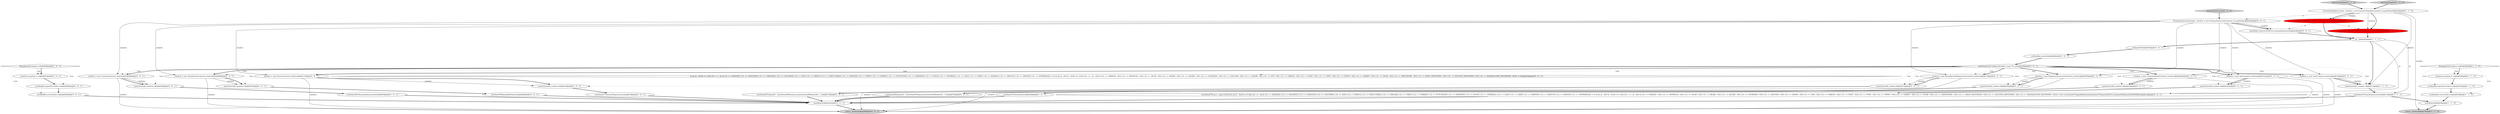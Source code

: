 digraph {
33 [style = filled, label = "{setState(578)_la = _input.LA(1)if ((((_la) & ~0x3f) == 0 && ((1L << _la) & ((1L << ANALYZE) | (1L << ANALYZED) | (1L << CATALOGS) | (1L << COLUMNS) | (1L << DAY) | (1L << DEBUG) | (1L << EXECUTABLE) | (1L << EXPLAIN) | (1L << FIRST) | (1L << FORMAT) | (1L << FUNCTIONS) | (1L << GRAPHVIZ) | (1L << HOUR) | (1L << INTERVAL) | (1L << LAST) | (1L << LIMIT) | (1L << MAPPED) | (1L << MINUTE) | (1L << MONTH) | (1L << OPTIMIZED))) != 0) || ((((_la - 65)) & ~0x3f) == 0 && ((1L << (_la - 65)) & ((1L << (PARSED - 65)) | (1L << (PHYSICAL - 65)) | (1L << (PLAN - 65)) | (1L << (RLIKE - 65)) | (1L << (QUERY - 65)) | (1L << (SCHEMAS - 65)) | (1L << (SECOND - 65)) | (1L << (SHOW - 65)) | (1L << (SYS - 65)) | (1L << (TABLES - 65)) | (1L << (TEXT - 65)) | (1L << (TYPE - 65)) | (1L << (TYPES - 65)) | (1L << (VERIFY - 65)) | (1L << (YEAR - 65)) | (1L << (IDENTIFIER - 65)) | (1L << (DIGIT_IDENTIFIER - 65)) | (1L << (QUOTED_IDENTIFIER - 65)) | (1L << (BACKQUOTED_IDENTIFIER - 65)))) != 0)) {{setState(575)qualifiedName()setState(576)match(DOT)}}setState(580)match(ASTERISK)}@@@33@@@['0', '0', '1']", fillcolor = white, shape = ellipse image = "AAA0AAABBB3BBB"];
20 [style = filled, label = "_errHandler.recover(this,re)@@@89@@@['0', '0', '1']", fillcolor = white, shape = ellipse image = "AAA0AAABBB3BBB"];
6 [style = filled, label = "int _la@@@5@@@['1', '1', '1']", fillcolor = white, shape = ellipse image = "AAA0AAABBB1BBB"];
16 [style = filled, label = "{setState(586)qualifiedName()}@@@68@@@['0', '0', '1']", fillcolor = white, shape = ellipse image = "AAA0AAABBB3BBB"];
17 [style = filled, label = "_localctx = new ParenthesizedExpressionContext(_localctx)@@@73@@@['0', '0', '1']", fillcolor = white, shape = ellipse image = "AAA0AAABBB3BBB"];
44 [style = filled, label = "_localctx = new CastContext(_localctx)@@@10@@@['0', '0', '1']", fillcolor = white, shape = ellipse image = "AAA0AAABBB3BBB"];
0 [style = filled, label = "_localctx.exception = re@@@50@@@['1', '1', '0']", fillcolor = white, shape = ellipse image = "AAA0AAABBB1BBB"];
27 [style = filled, label = "{setState(587)match(T__0)setState(588)expression()setState(589)match(T__1)}@@@75@@@['0', '0', '1']", fillcolor = white, shape = ellipse image = "AAA0AAABBB3BBB"];
18 [style = filled, label = "{setState(581)functionExpression()}@@@50@@@['0', '0', '1']", fillcolor = white, shape = ellipse image = "AAA0AAABBB3BBB"];
42 [style = filled, label = "enterOuterAlt(_localctx,8)@@@74@@@['0', '0', '1']", fillcolor = white, shape = ellipse image = "AAA0AAABBB3BBB"];
22 [style = filled, label = "_errHandler.reportError(this,re)@@@88@@@['0', '0', '1']", fillcolor = white, shape = ellipse image = "AAA0AAABBB3BBB"];
15 [style = filled, label = "enterOuterAlt(_localctx,2)@@@18@@@['0', '0', '1']", fillcolor = white, shape = ellipse image = "AAA0AAABBB3BBB"];
14 [style = filled, label = "_localctx = new StarContext(_localctx)@@@31@@@['0', '0', '1']", fillcolor = white, shape = ellipse image = "AAA0AAABBB3BBB"];
38 [style = filled, label = "setState(591)@@@7@@@['0', '0', '1']", fillcolor = white, shape = ellipse image = "AAA0AAABBB3BBB"];
45 [style = filled, label = "_errHandler.sync(this)@@@8@@@['0', '0', '1']", fillcolor = white, shape = ellipse image = "AAA0AAABBB3BBB"];
36 [style = filled, label = "return _localctx@@@94@@@['0', '0', '1']", fillcolor = lightgray, shape = ellipse image = "AAA0AAABBB3BBB"];
40 [style = filled, label = "_localctx.exception = re@@@87@@@['0', '0', '1']", fillcolor = white, shape = ellipse image = "AAA0AAABBB3BBB"];
10 [style = filled, label = "{setState(572)castExpression()}@@@12@@@['1', '1', '1']", fillcolor = white, shape = ellipse image = "AAA0AAABBB1BBB"];
48 [style = filled, label = "enterOuterAlt(_localctx,6)@@@56@@@['0', '0', '1']", fillcolor = white, shape = ellipse image = "AAA0AAABBB3BBB"];
35 [style = filled, label = "(((_la) & ~0x3f) == 0 && ((1L << _la) & ((1L << ANALYZE) | (1L << ANALYZED) | (1L << CATALOGS) | (1L << COLUMNS) | (1L << DAY) | (1L << DEBUG) | (1L << EXECUTABLE) | (1L << EXPLAIN) | (1L << FIRST) | (1L << FORMAT) | (1L << FUNCTIONS) | (1L << GRAPHVIZ) | (1L << HOUR) | (1L << INTERVAL) | (1L << LAST) | (1L << LIMIT) | (1L << MAPPED) | (1L << MINUTE) | (1L << MONTH) | (1L << OPTIMIZED))) != 0) || ((((_la - 65)) & ~0x3f) == 0 && ((1L << (_la - 65)) & ((1L << (PARSED - 65)) | (1L << (PHYSICAL - 65)) | (1L << (PLAN - 65)) | (1L << (RLIKE - 65)) | (1L << (QUERY - 65)) | (1L << (SCHEMAS - 65)) | (1L << (SECOND - 65)) | (1L << (SHOW - 65)) | (1L << (SYS - 65)) | (1L << (TABLES - 65)) | (1L << (TEXT - 65)) | (1L << (TYPE - 65)) | (1L << (TYPES - 65)) | (1L << (VERIFY - 65)) | (1L << (YEAR - 65)) | (1L << (IDENTIFIER - 65)) | (1L << (DIGIT_IDENTIFIER - 65)) | (1L << (QUOTED_IDENTIFIER - 65)) | (1L << (BACKQUOTED_IDENTIFIER - 65)))) != 0)@@@36@@@['0', '0', '1']", fillcolor = white, shape = diamond image = "AAA0AAABBB3BBB"];
47 [style = filled, label = "PrimaryExpressionContext _localctx = new PrimaryExpressionContext(_ctx,getState())@@@3@@@['0', '0', '1']", fillcolor = white, shape = ellipse image = "AAA0AAABBB3BBB"];
25 [style = filled, label = "_localctx = new ExtractContext(_localctx)@@@17@@@['0', '0', '1']", fillcolor = white, shape = ellipse image = "AAA0AAABBB3BBB"];
21 [style = filled, label = "{setState(573)extractExpression()}@@@19@@@['0', '0', '1']", fillcolor = white, shape = ellipse image = "AAA0AAABBB3BBB"];
13 [style = filled, label = "enterRule(_localctx,76,RULE_functionTemplate)@@@4@@@['0', '1', '0']", fillcolor = red, shape = ellipse image = "AAA1AAABBB2BBB"];
3 [style = filled, label = "enterRule(_localctx,74,RULE_functionTemplate)@@@4@@@['1', '0', '0']", fillcolor = red, shape = ellipse image = "AAA1AAABBB1BBB"];
39 [style = filled, label = "{exitRule()}@@@91@@@['0', '0', '1']", fillcolor = white, shape = ellipse image = "AAA0AAABBB3BBB"];
2 [style = filled, label = "{exitRule()}@@@54@@@['1', '1', '0']", fillcolor = white, shape = ellipse image = "AAA0AAABBB1BBB"];
1 [style = filled, label = "return _localctx@@@57@@@['1', '1', '0']", fillcolor = lightgray, shape = ellipse image = "AAA0AAABBB1BBB"];
9 [style = filled, label = "_errHandler.reportError(this,re)@@@51@@@['1', '1', '0']", fillcolor = white, shape = ellipse image = "AAA0AAABBB1BBB"];
7 [style = filled, label = "RecognitionException re@@@49@@@['1', '1', '0']", fillcolor = white, shape = diamond image = "AAA0AAABBB1BBB"];
5 [style = filled, label = "enterOuterAlt(_localctx,1)@@@11@@@['1', '1', '1']", fillcolor = white, shape = ellipse image = "AAA0AAABBB1BBB"];
31 [style = filled, label = "_localctx = new SubqueryExpressionContext(_localctx)@@@55@@@['0', '0', '1']", fillcolor = white, shape = ellipse image = "AAA0AAABBB3BBB"];
30 [style = filled, label = "enterOuterAlt(_localctx,5)@@@49@@@['0', '0', '1']", fillcolor = white, shape = ellipse image = "AAA0AAABBB3BBB"];
37 [style = filled, label = "primaryExpression['0', '0', '1']", fillcolor = lightgray, shape = diamond image = "AAA0AAABBB3BBB"];
4 [style = filled, label = "_errHandler.recover(this,re)@@@52@@@['1', '1', '0']", fillcolor = white, shape = ellipse image = "AAA0AAABBB1BBB"];
43 [style = filled, label = "RecognitionException re@@@86@@@['0', '0', '1']", fillcolor = white, shape = diamond image = "AAA0AAABBB3BBB"];
34 [style = filled, label = "enterOuterAlt(_localctx,7)@@@67@@@['0', '0', '1']", fillcolor = white, shape = ellipse image = "AAA0AAABBB3BBB"];
32 [style = filled, label = "_localctx = new ConstantDefaultContext(_localctx)@@@24@@@['0', '0', '1']", fillcolor = white, shape = ellipse image = "AAA0AAABBB3BBB"];
19 [style = filled, label = "_localctx = new DereferenceContext(_localctx)@@@66@@@['0', '0', '1']", fillcolor = white, shape = ellipse image = "AAA0AAABBB3BBB"];
11 [style = filled, label = "FunctionTemplateContext _localctx = new FunctionTemplateContext(_ctx,getState())@@@3@@@['1', '1', '0']", fillcolor = white, shape = ellipse image = "AAA0AAABBB1BBB"];
23 [style = filled, label = "enterRule(_localctx,60,RULE_primaryExpression)@@@4@@@['0', '0', '1']", fillcolor = white, shape = ellipse image = "AAA0AAABBB3BBB"];
24 [style = filled, label = "enterOuterAlt(_localctx,4)@@@32@@@['0', '0', '1']", fillcolor = white, shape = ellipse image = "AAA0AAABBB3BBB"];
26 [style = filled, label = "enterOuterAlt(_localctx,3)@@@25@@@['0', '0', '1']", fillcolor = white, shape = ellipse image = "AAA0AAABBB3BBB"];
12 [style = filled, label = "functionTemplate['0', '1', '0']", fillcolor = lightgray, shape = diamond image = "AAA0AAABBB2BBB"];
29 [style = filled, label = "getInterpreter().adaptivePredict(_input,79,_ctx)@@@9@@@['0', '0', '1']", fillcolor = white, shape = diamond image = "AAA0AAABBB3BBB"];
46 [style = filled, label = "_localctx = new FunctionContext(_localctx)@@@48@@@['0', '0', '1']", fillcolor = white, shape = ellipse image = "AAA0AAABBB3BBB"];
28 [style = filled, label = "{setState(582)match(T__0)setState(583)query()setState(584)match(T__1)}@@@57@@@['0', '0', '1']", fillcolor = white, shape = ellipse image = "AAA0AAABBB3BBB"];
41 [style = filled, label = "{setState(574)constant()}@@@26@@@['0', '0', '1']", fillcolor = white, shape = ellipse image = "AAA0AAABBB3BBB"];
8 [style = filled, label = "functionTemplate['1', '0', '0']", fillcolor = lightgray, shape = diamond image = "AAA0AAABBB1BBB"];
14->24 [style = bold, label=""];
15->21 [style = bold, label=""];
29->48 [style = dotted, label="true"];
29->5 [style = dotted, label="true"];
29->26 [style = dotted, label="true"];
30->18 [style = bold, label=""];
47->19 [style = solid, label="_localctx"];
43->40 [style = bold, label=""];
14->24 [style = solid, label="_localctx"];
10->39 [style = bold, label=""];
29->14 [style = dotted, label="true"];
47->32 [style = solid, label="_localctx"];
29->46 [style = bold, label=""];
11->13 [style = bold, label=""];
31->48 [style = bold, label=""];
29->14 [style = bold, label=""];
40->22 [style = bold, label=""];
25->15 [style = bold, label=""];
29->44 [style = bold, label=""];
44->36 [style = solid, label="_localctx"];
19->34 [style = solid, label="_localctx"];
8->11 [style = bold, label=""];
5->10 [style = bold, label=""];
19->34 [style = bold, label=""];
11->3 [style = solid, label="_localctx"];
6->33 [style = solid, label="_la"];
11->13 [style = solid, label="_localctx"];
47->44 [style = solid, label="_localctx"];
12->11 [style = bold, label=""];
47->14 [style = solid, label="_localctx"];
14->36 [style = solid, label="_localctx"];
7->0 [style = bold, label=""];
38->45 [style = bold, label=""];
4->2 [style = bold, label=""];
32->36 [style = solid, label="_localctx"];
17->42 [style = bold, label=""];
32->26 [style = bold, label=""];
11->5 [style = solid, label="_localctx"];
31->36 [style = solid, label="_localctx"];
25->36 [style = solid, label="_localctx"];
45->29 [style = bold, label=""];
6->38 [style = bold, label=""];
22->20 [style = bold, label=""];
47->46 [style = solid, label="_localctx"];
29->32 [style = bold, label=""];
20->39 [style = bold, label=""];
47->25 [style = solid, label="_localctx"];
32->26 [style = solid, label="_localctx"];
10->2 [style = bold, label=""];
16->39 [style = bold, label=""];
48->28 [style = bold, label=""];
29->32 [style = dotted, label="true"];
29->19 [style = dotted, label="true"];
37->47 [style = bold, label=""];
43->22 [style = dotted, label="true"];
29->17 [style = dotted, label="true"];
29->17 [style = bold, label=""];
46->30 [style = solid, label="_localctx"];
29->34 [style = dotted, label="true"];
2->1 [style = bold, label=""];
25->15 [style = solid, label="_localctx"];
28->39 [style = bold, label=""];
3->6 [style = bold, label=""];
6->10 [style = solid, label="_la"];
7->0 [style = dotted, label="true"];
17->36 [style = solid, label="_localctx"];
3->13 [style = dashed, label="0"];
3->23 [style = dashed, label="0"];
24->33 [style = bold, label=""];
6->5 [style = bold, label=""];
26->41 [style = bold, label=""];
27->39 [style = bold, label=""];
46->30 [style = bold, label=""];
11->47 [style = dashed, label="0"];
29->19 [style = bold, label=""];
21->39 [style = bold, label=""];
18->39 [style = bold, label=""];
11->3 [style = bold, label=""];
47->31 [style = solid, label="_localctx"];
23->6 [style = bold, label=""];
34->16 [style = bold, label=""];
17->42 [style = solid, label="_localctx"];
43->40 [style = dotted, label="true"];
42->27 [style = bold, label=""];
13->6 [style = bold, label=""];
47->23 [style = bold, label=""];
29->24 [style = dotted, label="true"];
44->5 [style = bold, label=""];
29->25 [style = dotted, label="true"];
0->9 [style = bold, label=""];
47->17 [style = solid, label="_localctx"];
31->48 [style = solid, label="_localctx"];
47->23 [style = solid, label="_localctx"];
44->5 [style = solid, label="_localctx"];
9->4 [style = bold, label=""];
29->31 [style = bold, label=""];
29->44 [style = dotted, label="true"];
29->25 [style = bold, label=""];
7->9 [style = dotted, label="true"];
29->15 [style = dotted, label="true"];
19->36 [style = solid, label="_localctx"];
29->46 [style = dotted, label="true"];
11->1 [style = solid, label="_localctx"];
33->39 [style = bold, label=""];
7->4 [style = dotted, label="true"];
43->20 [style = dotted, label="true"];
29->30 [style = dotted, label="true"];
29->42 [style = dotted, label="true"];
46->36 [style = solid, label="_localctx"];
41->39 [style = bold, label=""];
39->36 [style = bold, label=""];
29->35 [style = dotted, label="true"];
29->31 [style = dotted, label="true"];
}
